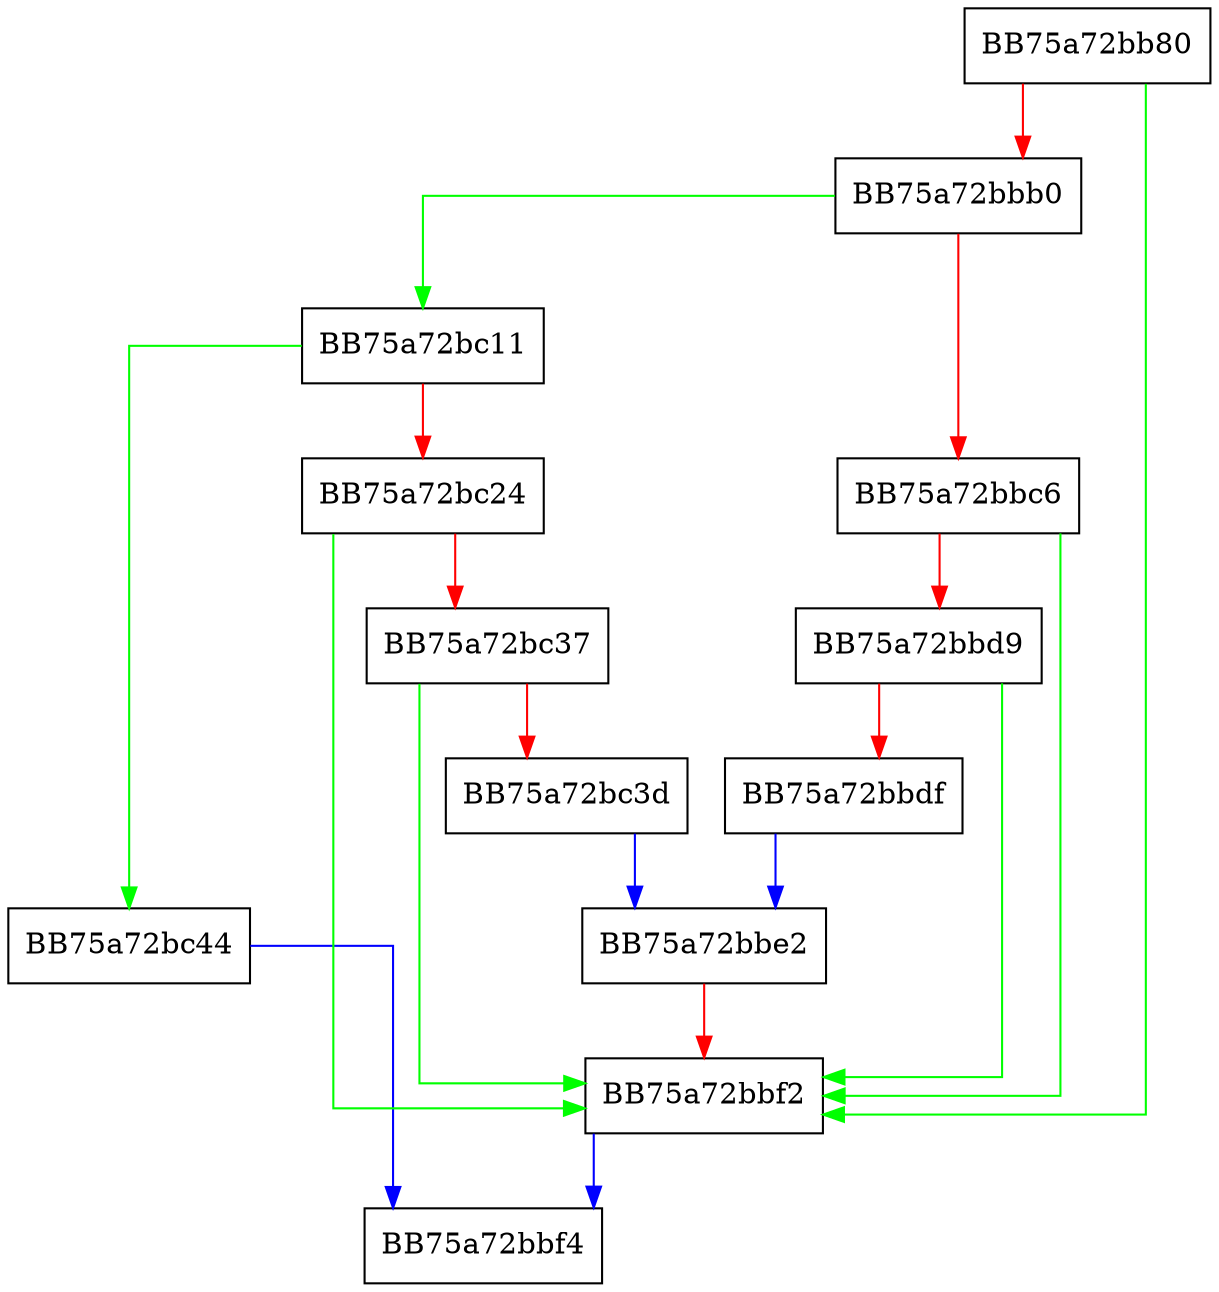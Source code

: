 digraph GetLogicalDriveType {
  node [shape="box"];
  graph [splines=ortho];
  BB75a72bb80 -> BB75a72bbf2 [color="green"];
  BB75a72bb80 -> BB75a72bbb0 [color="red"];
  BB75a72bbb0 -> BB75a72bc11 [color="green"];
  BB75a72bbb0 -> BB75a72bbc6 [color="red"];
  BB75a72bbc6 -> BB75a72bbf2 [color="green"];
  BB75a72bbc6 -> BB75a72bbd9 [color="red"];
  BB75a72bbd9 -> BB75a72bbf2 [color="green"];
  BB75a72bbd9 -> BB75a72bbdf [color="red"];
  BB75a72bbdf -> BB75a72bbe2 [color="blue"];
  BB75a72bbe2 -> BB75a72bbf2 [color="red"];
  BB75a72bbf2 -> BB75a72bbf4 [color="blue"];
  BB75a72bc11 -> BB75a72bc44 [color="green"];
  BB75a72bc11 -> BB75a72bc24 [color="red"];
  BB75a72bc24 -> BB75a72bbf2 [color="green"];
  BB75a72bc24 -> BB75a72bc37 [color="red"];
  BB75a72bc37 -> BB75a72bbf2 [color="green"];
  BB75a72bc37 -> BB75a72bc3d [color="red"];
  BB75a72bc3d -> BB75a72bbe2 [color="blue"];
  BB75a72bc44 -> BB75a72bbf4 [color="blue"];
}